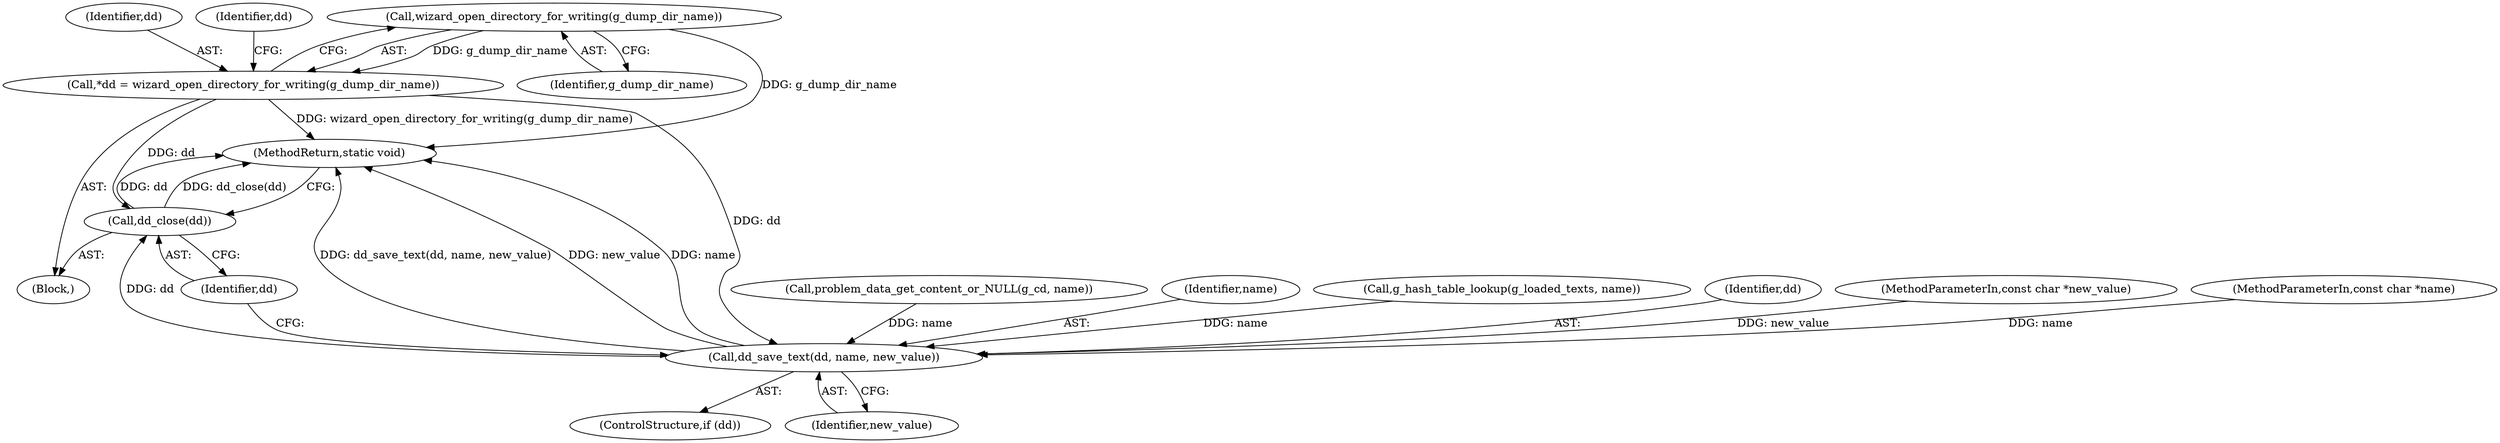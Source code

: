 digraph "0_libreport_257578a23d1537a2d235aaa2b1488ee4f818e360_0@API" {
"1000137" [label="(Call,wizard_open_directory_for_writing(g_dump_dir_name))"];
"1000135" [label="(Call,*dd = wizard_open_directory_for_writing(g_dump_dir_name))"];
"1000141" [label="(Call,dd_save_text(dd, name, new_value))"];
"1000145" [label="(Call,dd_close(dd))"];
"1000136" [label="(Identifier,dd)"];
"1000133" [label="(Block,)"];
"1000139" [label="(ControlStructure,if (dd))"];
"1000117" [label="(Call,problem_data_get_content_or_NULL(g_cd, name))"];
"1000137" [label="(Call,wizard_open_directory_for_writing(g_dump_dir_name))"];
"1000140" [label="(Identifier,dd)"];
"1000143" [label="(Identifier,name)"];
"1000144" [label="(Identifier,new_value)"];
"1000108" [label="(Call,g_hash_table_lookup(g_loaded_texts, name))"];
"1000141" [label="(Call,dd_save_text(dd, name, new_value))"];
"1000142" [label="(Identifier,dd)"];
"1000145" [label="(Call,dd_close(dd))"];
"1000104" [label="(MethodParameterIn,const char *new_value)"];
"1000103" [label="(MethodParameterIn,const char *name)"];
"1000146" [label="(Identifier,dd)"];
"1000147" [label="(MethodReturn,static void)"];
"1000138" [label="(Identifier,g_dump_dir_name)"];
"1000135" [label="(Call,*dd = wizard_open_directory_for_writing(g_dump_dir_name))"];
"1000137" -> "1000135"  [label="AST: "];
"1000137" -> "1000138"  [label="CFG: "];
"1000138" -> "1000137"  [label="AST: "];
"1000135" -> "1000137"  [label="CFG: "];
"1000137" -> "1000147"  [label="DDG: g_dump_dir_name"];
"1000137" -> "1000135"  [label="DDG: g_dump_dir_name"];
"1000135" -> "1000133"  [label="AST: "];
"1000136" -> "1000135"  [label="AST: "];
"1000140" -> "1000135"  [label="CFG: "];
"1000135" -> "1000147"  [label="DDG: wizard_open_directory_for_writing(g_dump_dir_name)"];
"1000135" -> "1000141"  [label="DDG: dd"];
"1000135" -> "1000145"  [label="DDG: dd"];
"1000141" -> "1000139"  [label="AST: "];
"1000141" -> "1000144"  [label="CFG: "];
"1000142" -> "1000141"  [label="AST: "];
"1000143" -> "1000141"  [label="AST: "];
"1000144" -> "1000141"  [label="AST: "];
"1000146" -> "1000141"  [label="CFG: "];
"1000141" -> "1000147"  [label="DDG: dd_save_text(dd, name, new_value)"];
"1000141" -> "1000147"  [label="DDG: new_value"];
"1000141" -> "1000147"  [label="DDG: name"];
"1000108" -> "1000141"  [label="DDG: name"];
"1000117" -> "1000141"  [label="DDG: name"];
"1000103" -> "1000141"  [label="DDG: name"];
"1000104" -> "1000141"  [label="DDG: new_value"];
"1000141" -> "1000145"  [label="DDG: dd"];
"1000145" -> "1000133"  [label="AST: "];
"1000145" -> "1000146"  [label="CFG: "];
"1000146" -> "1000145"  [label="AST: "];
"1000147" -> "1000145"  [label="CFG: "];
"1000145" -> "1000147"  [label="DDG: dd"];
"1000145" -> "1000147"  [label="DDG: dd_close(dd)"];
}
